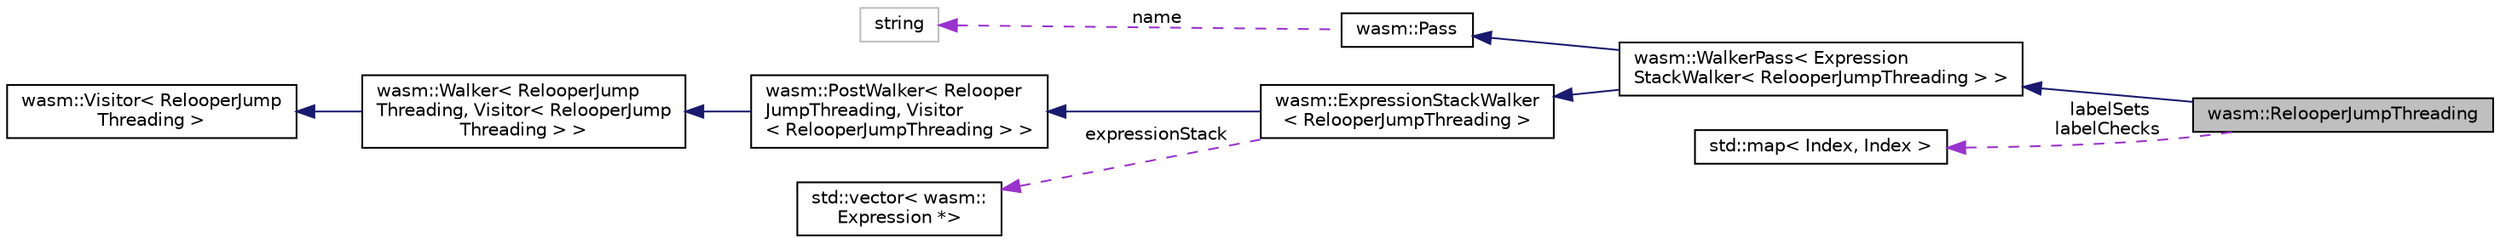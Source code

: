 digraph "wasm::RelooperJumpThreading"
{
  edge [fontname="Helvetica",fontsize="10",labelfontname="Helvetica",labelfontsize="10"];
  node [fontname="Helvetica",fontsize="10",shape=record];
  rankdir="LR";
  Node7 [label="wasm::RelooperJumpThreading",height=0.2,width=0.4,color="black", fillcolor="grey75", style="filled", fontcolor="black"];
  Node8 -> Node7 [dir="back",color="midnightblue",fontsize="10",style="solid",fontname="Helvetica"];
  Node8 [label="wasm::WalkerPass\< Expression\lStackWalker\< RelooperJumpThreading \> \>",height=0.2,width=0.4,color="black", fillcolor="white", style="filled",URL="$classwasm_1_1_walker_pass.html"];
  Node9 -> Node8 [dir="back",color="midnightblue",fontsize="10",style="solid",fontname="Helvetica"];
  Node9 [label="wasm::Pass",height=0.2,width=0.4,color="black", fillcolor="white", style="filled",URL="$classwasm_1_1_pass.html"];
  Node10 -> Node9 [dir="back",color="darkorchid3",fontsize="10",style="dashed",label=" name" ,fontname="Helvetica"];
  Node10 [label="string",height=0.2,width=0.4,color="grey75", fillcolor="white", style="filled"];
  Node11 -> Node8 [dir="back",color="midnightblue",fontsize="10",style="solid",fontname="Helvetica"];
  Node11 [label="wasm::ExpressionStackWalker\l\< RelooperJumpThreading \>",height=0.2,width=0.4,color="black", fillcolor="white", style="filled",URL="$structwasm_1_1_expression_stack_walker.html"];
  Node12 -> Node11 [dir="back",color="midnightblue",fontsize="10",style="solid",fontname="Helvetica"];
  Node12 [label="wasm::PostWalker\< Relooper\lJumpThreading, Visitor\l\< RelooperJumpThreading \> \>",height=0.2,width=0.4,color="black", fillcolor="white", style="filled",URL="$structwasm_1_1_post_walker.html"];
  Node13 -> Node12 [dir="back",color="midnightblue",fontsize="10",style="solid",fontname="Helvetica"];
  Node13 [label="wasm::Walker\< RelooperJump\lThreading, Visitor\< RelooperJump\lThreading \> \>",height=0.2,width=0.4,color="black", fillcolor="white", style="filled",URL="$structwasm_1_1_walker.html"];
  Node14 -> Node13 [dir="back",color="midnightblue",fontsize="10",style="solid",fontname="Helvetica"];
  Node14 [label="wasm::Visitor\< RelooperJump\lThreading \>",height=0.2,width=0.4,color="black", fillcolor="white", style="filled",URL="$structwasm_1_1_visitor.html"];
  Node15 -> Node11 [dir="back",color="darkorchid3",fontsize="10",style="dashed",label=" expressionStack" ,fontname="Helvetica"];
  Node15 [label="std::vector\< wasm::\lExpression *\>",height=0.2,width=0.4,color="black", fillcolor="white", style="filled",URL="$classstd_1_1vector.html"];
  Node16 -> Node7 [dir="back",color="darkorchid3",fontsize="10",style="dashed",label=" labelSets\nlabelChecks" ,fontname="Helvetica"];
  Node16 [label="std::map\< Index, Index \>",height=0.2,width=0.4,color="black", fillcolor="white", style="filled",URL="$classstd_1_1map.html"];
}
